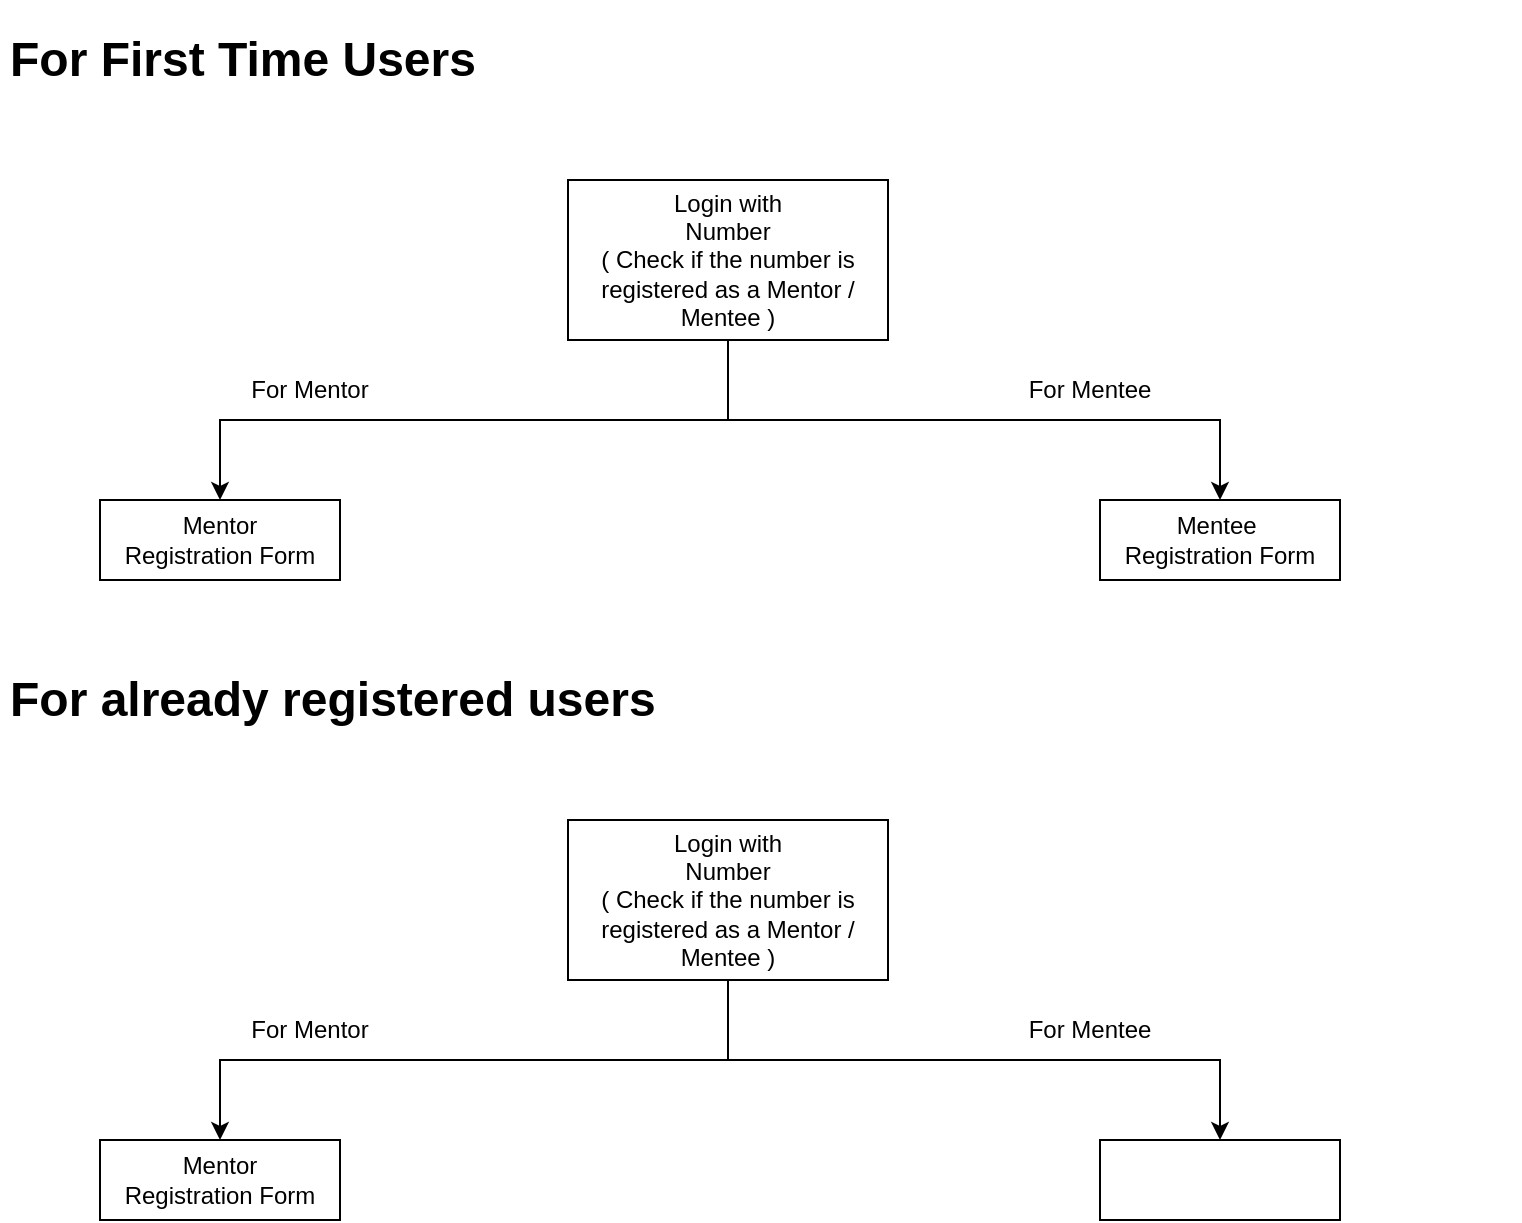 <mxfile version="15.7.1" type="github"><diagram id="FUQBzGrum6Mh2eiY3azl" name="Page-1"><mxGraphModel dx="1746" dy="885" grid="1" gridSize="10" guides="1" tooltips="1" connect="1" arrows="1" fold="1" page="1" pageScale="1" pageWidth="827" pageHeight="1169" math="0" shadow="0"><root><mxCell id="0"/><mxCell id="1" parent="0"/><mxCell id="wfzY9T1I_h4buCcdHXPX-3" style="edgeStyle=orthogonalEdgeStyle;rounded=0;orthogonalLoop=1;jettySize=auto;html=1;exitX=0.5;exitY=1;exitDx=0;exitDy=0;entryX=0.5;entryY=0;entryDx=0;entryDy=0;" edge="1" parent="1" source="UeAH8m8Zp4pafBo854Ib-1" target="wfzY9T1I_h4buCcdHXPX-2"><mxGeometry relative="1" as="geometry"/></mxCell><mxCell id="wfzY9T1I_h4buCcdHXPX-5" style="edgeStyle=orthogonalEdgeStyle;rounded=0;orthogonalLoop=1;jettySize=auto;html=1;exitX=0.5;exitY=1;exitDx=0;exitDy=0;" edge="1" parent="1" source="UeAH8m8Zp4pafBo854Ib-1" target="wfzY9T1I_h4buCcdHXPX-4"><mxGeometry relative="1" as="geometry"/></mxCell><mxCell id="UeAH8m8Zp4pafBo854Ib-1" value="Login with &lt;br&gt;Number&lt;br&gt;( Check if the number is registered as a Mentor / Mentee )" style="rounded=0;whiteSpace=wrap;html=1;" parent="1" vertex="1"><mxGeometry x="324" y="120" width="160" height="80" as="geometry"/></mxCell><mxCell id="wfzY9T1I_h4buCcdHXPX-2" value="Mentor &lt;br&gt;Registration Form" style="rounded=0;whiteSpace=wrap;html=1;" vertex="1" parent="1"><mxGeometry x="90" y="280" width="120" height="40" as="geometry"/></mxCell><mxCell id="wfzY9T1I_h4buCcdHXPX-4" value="&lt;span&gt;Mentee&amp;nbsp;&lt;/span&gt;&lt;br&gt;&lt;span&gt;Registration Form&lt;/span&gt;" style="rounded=0;whiteSpace=wrap;html=1;" vertex="1" parent="1"><mxGeometry x="590" y="280" width="120" height="40" as="geometry"/></mxCell><mxCell id="wfzY9T1I_h4buCcdHXPX-6" value="For Mentor" style="text;html=1;strokeColor=none;fillColor=none;align=center;verticalAlign=middle;whiteSpace=wrap;rounded=0;" vertex="1" parent="1"><mxGeometry x="150" y="210" width="90" height="30" as="geometry"/></mxCell><mxCell id="wfzY9T1I_h4buCcdHXPX-7" value="For Mentee" style="text;html=1;strokeColor=none;fillColor=none;align=center;verticalAlign=middle;whiteSpace=wrap;rounded=0;" vertex="1" parent="1"><mxGeometry x="540" y="210" width="90" height="30" as="geometry"/></mxCell><mxCell id="wfzY9T1I_h4buCcdHXPX-11" value="&lt;h1&gt;For First Time Users&lt;/h1&gt;" style="text;html=1;strokeColor=none;fillColor=none;spacing=5;spacingTop=-20;whiteSpace=wrap;overflow=hidden;rounded=0;labelBackgroundColor=none;" vertex="1" parent="1"><mxGeometry x="40" y="40" width="760" height="40" as="geometry"/></mxCell><mxCell id="wfzY9T1I_h4buCcdHXPX-12" style="edgeStyle=orthogonalEdgeStyle;rounded=0;orthogonalLoop=1;jettySize=auto;html=1;exitX=0.5;exitY=1;exitDx=0;exitDy=0;entryX=0.5;entryY=0;entryDx=0;entryDy=0;" edge="1" parent="1" source="wfzY9T1I_h4buCcdHXPX-14" target="wfzY9T1I_h4buCcdHXPX-15"><mxGeometry relative="1" as="geometry"/></mxCell><mxCell id="wfzY9T1I_h4buCcdHXPX-13" style="edgeStyle=orthogonalEdgeStyle;rounded=0;orthogonalLoop=1;jettySize=auto;html=1;exitX=0.5;exitY=1;exitDx=0;exitDy=0;" edge="1" parent="1" source="wfzY9T1I_h4buCcdHXPX-14" target="wfzY9T1I_h4buCcdHXPX-16"><mxGeometry relative="1" as="geometry"/></mxCell><mxCell id="wfzY9T1I_h4buCcdHXPX-14" value="Login with &lt;br&gt;Number&lt;br&gt;( Check if the number is registered as a Mentor / Mentee )" style="rounded=0;whiteSpace=wrap;html=1;" vertex="1" parent="1"><mxGeometry x="324" y="440" width="160" height="80" as="geometry"/></mxCell><mxCell id="wfzY9T1I_h4buCcdHXPX-15" value="Mentor &lt;br&gt;Registration Form" style="rounded=0;whiteSpace=wrap;html=1;" vertex="1" parent="1"><mxGeometry x="90" y="600" width="120" height="40" as="geometry"/></mxCell><mxCell id="wfzY9T1I_h4buCcdHXPX-16" value="" style="rounded=0;whiteSpace=wrap;html=1;" vertex="1" parent="1"><mxGeometry x="590" y="600" width="120" height="40" as="geometry"/></mxCell><mxCell id="wfzY9T1I_h4buCcdHXPX-17" value="For Mentor" style="text;html=1;strokeColor=none;fillColor=none;align=center;verticalAlign=middle;whiteSpace=wrap;rounded=0;" vertex="1" parent="1"><mxGeometry x="150" y="530" width="90" height="30" as="geometry"/></mxCell><mxCell id="wfzY9T1I_h4buCcdHXPX-18" value="For Mentee" style="text;html=1;strokeColor=none;fillColor=none;align=center;verticalAlign=middle;whiteSpace=wrap;rounded=0;" vertex="1" parent="1"><mxGeometry x="540" y="530" width="90" height="30" as="geometry"/></mxCell><mxCell id="wfzY9T1I_h4buCcdHXPX-19" value="&lt;h1&gt;For already registered users&lt;/h1&gt;" style="text;html=1;strokeColor=none;fillColor=none;spacing=5;spacingTop=-20;whiteSpace=wrap;overflow=hidden;rounded=0;labelBackgroundColor=none;" vertex="1" parent="1"><mxGeometry x="40" y="360" width="760" height="40" as="geometry"/></mxCell></root></mxGraphModel></diagram></mxfile>